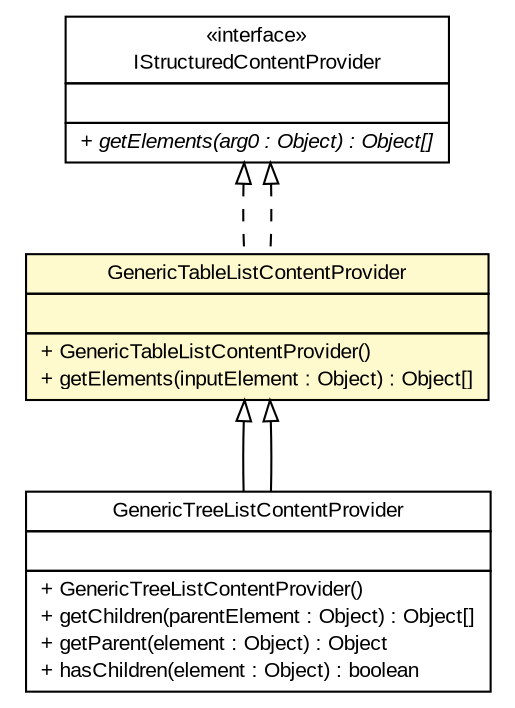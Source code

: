 #!/usr/local/bin/dot
#
# Class diagram 
# Generated by UMLGraph version R5_6-24-gf6e263 (http://www.umlgraph.org/)
#

digraph G {
	edge [fontname="arial",fontsize=10,labelfontname="arial",labelfontsize=10];
	node [fontname="arial",fontsize=10,shape=plaintext];
	nodesep=0.25;
	ranksep=0.5;
	// gov.sandia.cf.parts.viewer.editors.GenericTableListContentProvider
	c125362 [label=<<table title="gov.sandia.cf.parts.viewer.editors.GenericTableListContentProvider" border="0" cellborder="1" cellspacing="0" cellpadding="2" port="p" bgcolor="lemonChiffon" href="./GenericTableListContentProvider.html">
		<tr><td><table border="0" cellspacing="0" cellpadding="1">
<tr><td align="center" balign="center"> GenericTableListContentProvider </td></tr>
		</table></td></tr>
		<tr><td><table border="0" cellspacing="0" cellpadding="1">
<tr><td align="left" balign="left">  </td></tr>
		</table></td></tr>
		<tr><td><table border="0" cellspacing="0" cellpadding="1">
<tr><td align="left" balign="left"> + GenericTableListContentProvider() </td></tr>
<tr><td align="left" balign="left"> + getElements(inputElement : Object) : Object[] </td></tr>
		</table></td></tr>
		</table>>, URL="./GenericTableListContentProvider.html", fontname="arial", fontcolor="black", fontsize=10.0];
	// gov.sandia.cf.parts.viewer.editors.GenericTreeListContentProvider
	c125365 [label=<<table title="gov.sandia.cf.parts.viewer.editors.GenericTreeListContentProvider" border="0" cellborder="1" cellspacing="0" cellpadding="2" port="p" href="./GenericTreeListContentProvider.html">
		<tr><td><table border="0" cellspacing="0" cellpadding="1">
<tr><td align="center" balign="center"> GenericTreeListContentProvider </td></tr>
		</table></td></tr>
		<tr><td><table border="0" cellspacing="0" cellpadding="1">
<tr><td align="left" balign="left">  </td></tr>
		</table></td></tr>
		<tr><td><table border="0" cellspacing="0" cellpadding="1">
<tr><td align="left" balign="left"> + GenericTreeListContentProvider() </td></tr>
<tr><td align="left" balign="left"> + getChildren(parentElement : Object) : Object[] </td></tr>
<tr><td align="left" balign="left"> + getParent(element : Object) : Object </td></tr>
<tr><td align="left" balign="left"> + hasChildren(element : Object) : boolean </td></tr>
		</table></td></tr>
		</table>>, URL="./GenericTreeListContentProvider.html", fontname="arial", fontcolor="black", fontsize=10.0];
	//gov.sandia.cf.parts.viewer.editors.GenericTableListContentProvider implements org.eclipse.jface.viewers.IStructuredContentProvider
	c125444:p -> c125362:p [dir=back,arrowtail=empty,style=dashed];
	//gov.sandia.cf.parts.viewer.editors.GenericTreeListContentProvider extends gov.sandia.cf.parts.viewer.editors.GenericTableListContentProvider
	c125362:p -> c125365:p [dir=back,arrowtail=empty];
	//gov.sandia.cf.parts.viewer.editors.GenericTreeListContentProvider extends gov.sandia.cf.parts.viewer.editors.GenericTableListContentProvider
	c125362:p -> c125365:p [dir=back,arrowtail=empty];
	//gov.sandia.cf.parts.viewer.editors.GenericTableListContentProvider implements org.eclipse.jface.viewers.IStructuredContentProvider
	c125444:p -> c125362:p [dir=back,arrowtail=empty,style=dashed];
	// org.eclipse.jface.viewers.IStructuredContentProvider
	c125444 [label=<<table title="org.eclipse.jface.viewers.IStructuredContentProvider" border="0" cellborder="1" cellspacing="0" cellpadding="2" port="p" href="http://java.sun.com/j2se/1.4.2/docs/api/org/eclipse/jface/viewers/IStructuredContentProvider.html">
		<tr><td><table border="0" cellspacing="0" cellpadding="1">
<tr><td align="center" balign="center"> &#171;interface&#187; </td></tr>
<tr><td align="center" balign="center"> IStructuredContentProvider </td></tr>
		</table></td></tr>
		<tr><td><table border="0" cellspacing="0" cellpadding="1">
<tr><td align="left" balign="left">  </td></tr>
		</table></td></tr>
		<tr><td><table border="0" cellspacing="0" cellpadding="1">
<tr><td align="left" balign="left"><font face="arial italic" point-size="10.0"> + getElements(arg0 : Object) : Object[] </font></td></tr>
		</table></td></tr>
		</table>>, URL="http://java.sun.com/j2se/1.4.2/docs/api/org/eclipse/jface/viewers/IStructuredContentProvider.html", fontname="arial", fontcolor="black", fontsize=10.0];
}

